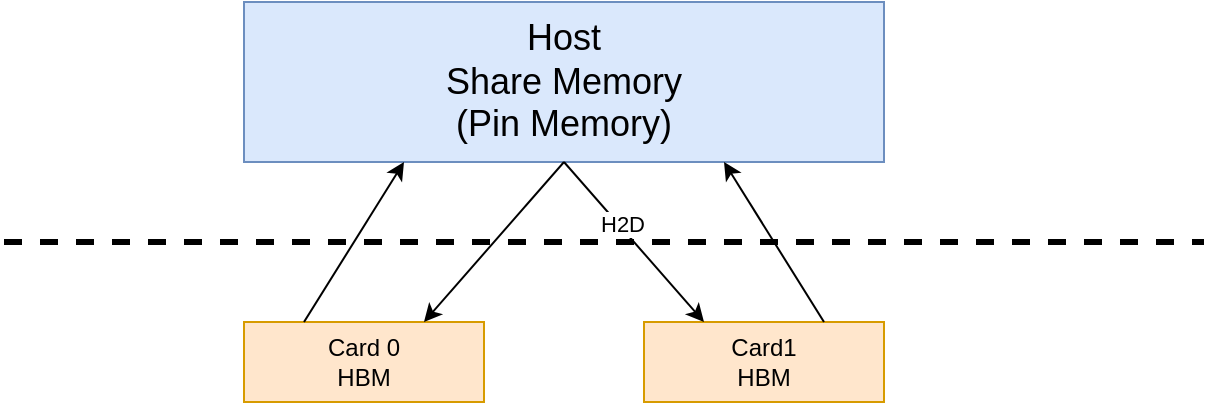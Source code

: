 <mxfile version="20.8.10" type="github">
  <diagram name="Page-1" id="3kYQHrwpfZeCGksDh0MW">
    <mxGraphModel dx="954" dy="559" grid="1" gridSize="10" guides="1" tooltips="1" connect="1" arrows="1" fold="1" page="1" pageScale="1" pageWidth="850" pageHeight="1100" math="0" shadow="0">
      <root>
        <mxCell id="0" />
        <mxCell id="1" parent="0" />
        <mxCell id="G2Y7WL4h4NfDgq--RwRN-1" value="&lt;font style=&quot;font-size: 18px;&quot;&gt;Host&lt;br&gt;Share Memory&lt;br&gt;(Pin Memory)&lt;/font&gt;" style="rounded=0;whiteSpace=wrap;html=1;fillColor=#dae8fc;strokeColor=#6c8ebf;" parent="1" vertex="1">
          <mxGeometry x="320" y="400" width="320" height="80" as="geometry" />
        </mxCell>
        <mxCell id="G2Y7WL4h4NfDgq--RwRN-2" value="Card 0&lt;br&gt;HBM" style="rounded=0;whiteSpace=wrap;html=1;fillColor=#ffe6cc;strokeColor=#d79b00;" parent="1" vertex="1">
          <mxGeometry x="320" y="560" width="120" height="40" as="geometry" />
        </mxCell>
        <mxCell id="G2Y7WL4h4NfDgq--RwRN-3" value="Card1&lt;br&gt;HBM" style="rounded=0;whiteSpace=wrap;html=1;fillColor=#ffe6cc;strokeColor=#d79b00;" parent="1" vertex="1">
          <mxGeometry x="520" y="560" width="120" height="40" as="geometry" />
        </mxCell>
        <mxCell id="G2Y7WL4h4NfDgq--RwRN-6" value="" style="endArrow=classic;html=1;rounded=0;entryX=0.25;entryY=1;entryDx=0;entryDy=0;exitX=0.25;exitY=0;exitDx=0;exitDy=0;" parent="1" source="G2Y7WL4h4NfDgq--RwRN-2" target="G2Y7WL4h4NfDgq--RwRN-1" edge="1">
          <mxGeometry width="50" height="50" relative="1" as="geometry">
            <mxPoint x="400" y="610" as="sourcePoint" />
            <mxPoint x="450" y="560" as="targetPoint" />
          </mxGeometry>
        </mxCell>
        <mxCell id="G2Y7WL4h4NfDgq--RwRN-7" value="" style="endArrow=classic;html=1;rounded=0;entryX=0.75;entryY=1;entryDx=0;entryDy=0;exitX=0.75;exitY=0;exitDx=0;exitDy=0;" parent="1" source="G2Y7WL4h4NfDgq--RwRN-3" target="G2Y7WL4h4NfDgq--RwRN-1" edge="1">
          <mxGeometry width="50" height="50" relative="1" as="geometry">
            <mxPoint x="360" y="570" as="sourcePoint" />
            <mxPoint x="410" y="490" as="targetPoint" />
          </mxGeometry>
        </mxCell>
        <mxCell id="G2Y7WL4h4NfDgq--RwRN-8" value="" style="endArrow=classic;html=1;rounded=0;entryX=0.25;entryY=0;entryDx=0;entryDy=0;exitX=0.5;exitY=1;exitDx=0;exitDy=0;" parent="1" source="G2Y7WL4h4NfDgq--RwRN-1" target="G2Y7WL4h4NfDgq--RwRN-3" edge="1">
          <mxGeometry width="50" height="50" relative="1" as="geometry">
            <mxPoint x="360" y="570" as="sourcePoint" />
            <mxPoint x="410" y="490" as="targetPoint" />
          </mxGeometry>
        </mxCell>
        <mxCell id="G2Y7WL4h4NfDgq--RwRN-10" value="H2D" style="edgeLabel;html=1;align=center;verticalAlign=middle;resizable=0;points=[];" parent="G2Y7WL4h4NfDgq--RwRN-8" vertex="1" connectable="0">
          <mxGeometry x="-0.209" y="2" relative="1" as="geometry">
            <mxPoint as="offset" />
          </mxGeometry>
        </mxCell>
        <mxCell id="G2Y7WL4h4NfDgq--RwRN-9" value="" style="endArrow=classic;html=1;rounded=0;entryX=0.75;entryY=0;entryDx=0;entryDy=0;exitX=0.5;exitY=1;exitDx=0;exitDy=0;" parent="1" source="G2Y7WL4h4NfDgq--RwRN-1" target="G2Y7WL4h4NfDgq--RwRN-2" edge="1">
          <mxGeometry width="50" height="50" relative="1" as="geometry">
            <mxPoint x="460" y="500" as="sourcePoint" />
            <mxPoint x="560" y="570" as="targetPoint" />
          </mxGeometry>
        </mxCell>
        <mxCell id="G2Y7WL4h4NfDgq--RwRN-11" value="" style="endArrow=none;dashed=1;html=1;rounded=0;fontSize=18;strokeWidth=3;" parent="1" edge="1">
          <mxGeometry width="50" height="50" relative="1" as="geometry">
            <mxPoint x="200" y="520" as="sourcePoint" />
            <mxPoint x="800" y="520" as="targetPoint" />
          </mxGeometry>
        </mxCell>
      </root>
    </mxGraphModel>
  </diagram>
</mxfile>
